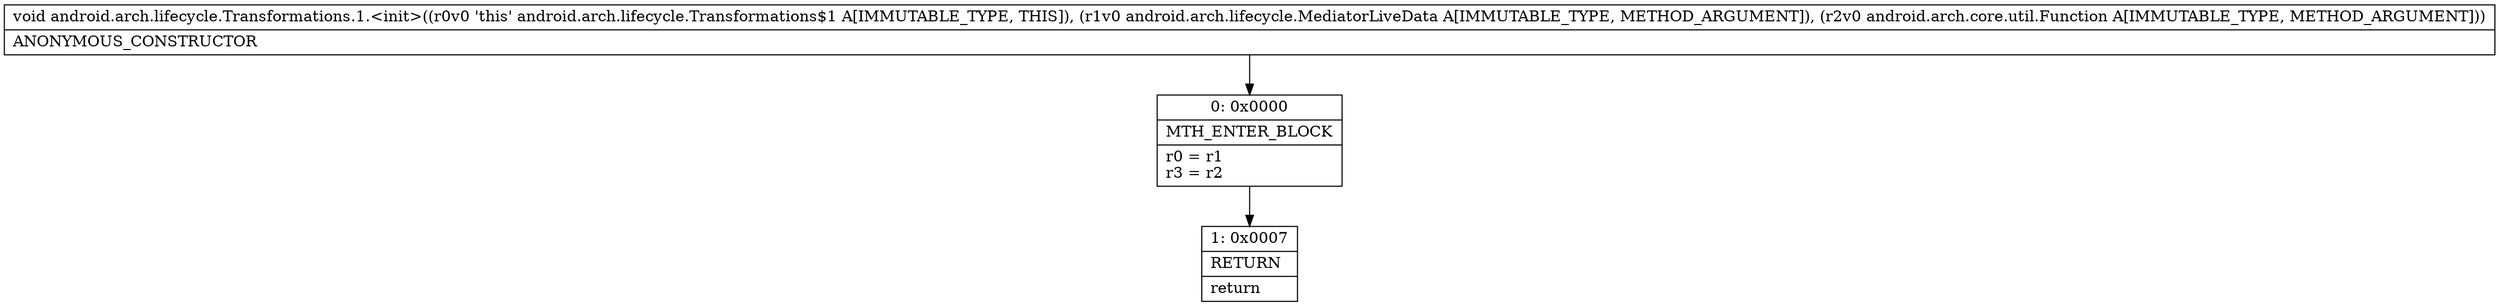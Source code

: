 digraph "CFG forandroid.arch.lifecycle.Transformations.1.\<init\>(Landroid\/arch\/lifecycle\/MediatorLiveData;Landroid\/arch\/core\/util\/Function;)V" {
Node_0 [shape=record,label="{0\:\ 0x0000|MTH_ENTER_BLOCK\l|r0 = r1\lr3 = r2\l}"];
Node_1 [shape=record,label="{1\:\ 0x0007|RETURN\l|return\l}"];
MethodNode[shape=record,label="{void android.arch.lifecycle.Transformations.1.\<init\>((r0v0 'this' android.arch.lifecycle.Transformations$1 A[IMMUTABLE_TYPE, THIS]), (r1v0 android.arch.lifecycle.MediatorLiveData A[IMMUTABLE_TYPE, METHOD_ARGUMENT]), (r2v0 android.arch.core.util.Function A[IMMUTABLE_TYPE, METHOD_ARGUMENT]))  | ANONYMOUS_CONSTRUCTOR\l}"];
MethodNode -> Node_0;
Node_0 -> Node_1;
}

